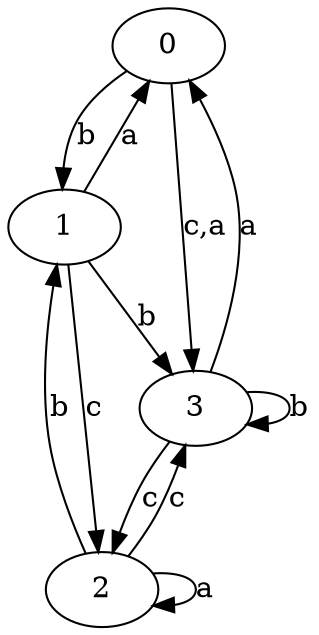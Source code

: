 digraph {
 ranksep=0.5;
 d2tdocpreamble = "\usetikzlibrary{automata}";
 d2tfigpreamble = "\tikzstyle{every state}= [ draw=blue!50,very thick,fill=blue!20]  \tikzstyle{auto}= [fill=white]";
 node [style="state"];
 edge [lblstyle="auto",topath="bend right", len=4  ]
  "0" [label="0",];
  "1" [label="1",];
  "2" [label="2",style = "state, accepting"];
  "3" [label="3",style = "state, initial"];
  "0" -> "1" [label="b"];
  "0" -> "3" [label="c,a"];
  "1" -> "0" [label="a"];
  "1" -> "2" [label="c"];
  "1" -> "3" [label="b"];
  "2" -> "1" [label="b"];
  "2" -> "2" [label="a",topath="loop above"];
  "2" -> "3" [label="c"];
  "3" -> "0" [label="a"];
  "3" -> "2" [label="c"];
  "3" -> "3" [label="b",topath="loop above"];
}